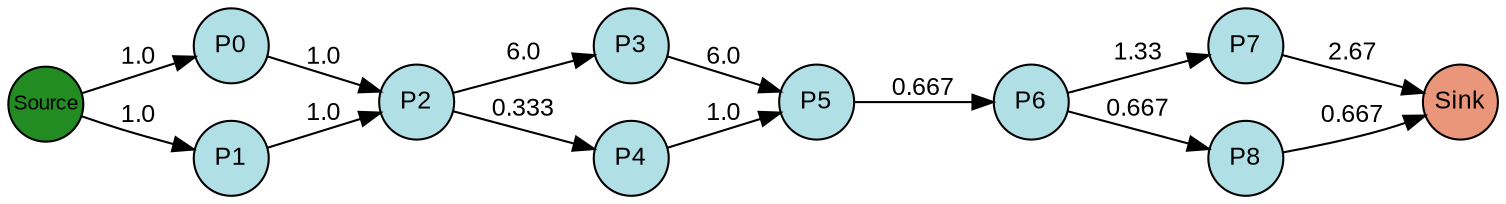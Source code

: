 digraph {
  splines=true;
node [margin=0 fontname=arial fontcolor=black fontsize=12 shape=circle width=0.5 fixedsize=true style=filled fillcolor=powderblue]
  1 [label="P0"]
  2 [label="P1"]
  3 [label="P2"]
  4 [label="P3"]
  5 [label="P4"]
  6 [label="P5"]
  7 [label="P6"]
  8 [label="P7"]
  9 [label="P8"]
  node [margin=0 fontname=arial fontcolor=black fontsize=10 shape=circle width=0.5 fixedsize=true style=filled fillcolor=forestgreen]
  10 [label="Source"]
  node [margin=0 fontname=arial fontcolor=black fontsize=12 shape=circle width=0.5 fixedsize=true style=filled fillcolor=darksalmon]
  11 [label="Sink"]
rankdir=LR
edge [margin=0 fontname=arial fontcolor=black fontsize=12]
   1 -> 3 [label="1.0"]
   2 -> 3 [label="1.0"]
   3 -> 4 [label="6.0"]
   3 -> 5 [label="0.333"]
   4 -> 6 [label="6.0"]
   5 -> 6 [label="1.0"]
   6 -> 7 [label="0.667"]
   7 -> 8 [label="1.33"]
   7 -> 9 [label="0.667"]
   10 -> 2 [label="1.0"]
   10 -> 1 [label="1.0"]
   9 -> 11 [label="0.667"]
   8 -> 11 [label="2.67"]

  {rank=same 10}
	{rank=same  1, 2 }
	{rank=same  3 }
	{rank=same  4, 5 }
	{rank=same  6 }
	{rank=same  7 }
	{rank=same  8, 9 }
  {rank=same 11}
}
